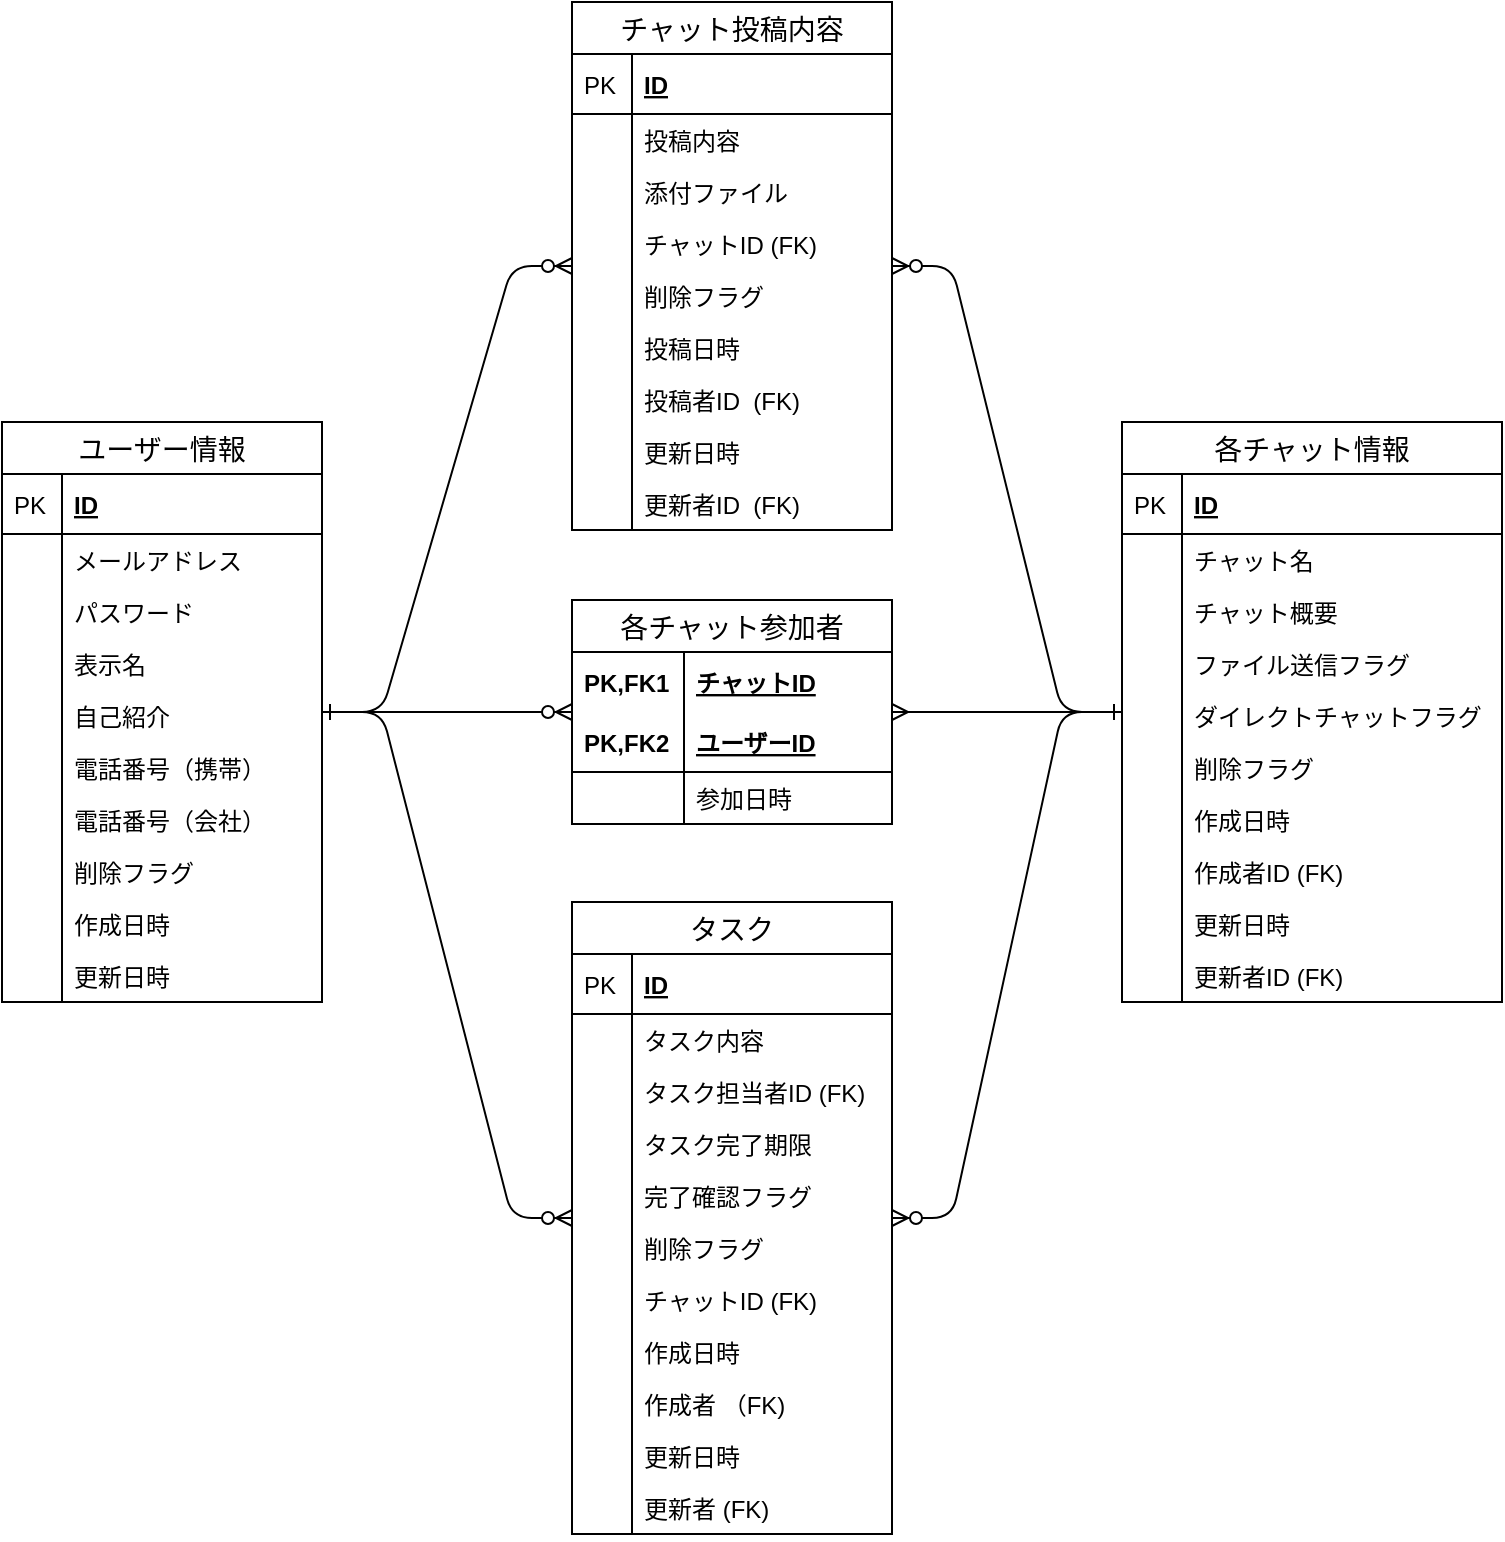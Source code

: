 <mxfile version="13.1.3">
    <diagram id="6hGFLwfOUW9BJ-s0fimq" name="Page-1">
        <mxGraphModel dx="1056" dy="800" grid="1" gridSize="10" guides="1" tooltips="1" connect="1" arrows="1" fold="1" page="1" pageScale="1" pageWidth="1169" pageHeight="827" math="0" shadow="0">
            <root>
                <mxCell id="0"/>
                <mxCell id="1" parent="0"/>
                <mxCell id="72" value="" style="edgeStyle=entityRelationEdgeStyle;fontSize=12;html=1;endArrow=ERzeroToMany;startArrow=ERone;startFill=0;" parent="1" source="173" target="118" edge="1">
                    <mxGeometry width="100" height="100" relative="1" as="geometry">
                        <mxPoint x="190" y="390" as="sourcePoint"/>
                        <mxPoint x="295" y="377" as="targetPoint"/>
                    </mxGeometry>
                </mxCell>
                <mxCell id="103" value="" style="edgeStyle=entityRelationEdgeStyle;fontSize=12;html=1;endArrow=ERone;startArrow=ERmany;endFill=0;startFill=0;" parent="1" source="118" target="196" edge="1">
                    <mxGeometry width="100" height="100" relative="1" as="geometry">
                        <mxPoint x="445" y="377" as="sourcePoint"/>
                        <mxPoint x="600" y="390" as="targetPoint"/>
                    </mxGeometry>
                </mxCell>
                <mxCell id="104" value="" style="edgeStyle=entityRelationEdgeStyle;fontSize=12;html=1;endArrow=ERone;startArrow=ERzeroToMany;endFill=0;startFill=1;" parent="1" source="150" target="196" edge="1">
                    <mxGeometry width="100" height="100" relative="1" as="geometry">
                        <mxPoint x="444" y="603" as="sourcePoint"/>
                        <mxPoint x="600" y="390" as="targetPoint"/>
                    </mxGeometry>
                </mxCell>
                <mxCell id="107" value="" style="edgeStyle=entityRelationEdgeStyle;fontSize=12;html=1;endArrow=ERzeroToMany;startArrow=ERone;startFill=0;" parent="1" source="173" target="221" edge="1">
                    <mxGeometry width="100" height="100" relative="1" as="geometry">
                        <mxPoint x="190" y="390" as="sourcePoint"/>
                        <mxPoint x="290" y="167" as="targetPoint"/>
                    </mxGeometry>
                </mxCell>
                <mxCell id="108" value="" style="edgeStyle=entityRelationEdgeStyle;fontSize=12;html=1;endArrow=ERzeroToMany;startArrow=ERone;startFill=0;" parent="1" source="173" target="150" edge="1">
                    <mxGeometry width="100" height="100" relative="1" as="geometry">
                        <mxPoint x="190" y="390" as="sourcePoint"/>
                        <mxPoint x="294" y="603" as="targetPoint"/>
                    </mxGeometry>
                </mxCell>
                <mxCell id="115" value="" style="edgeStyle=entityRelationEdgeStyle;fontSize=12;html=1;endArrow=ERone;startArrow=ERzeroToMany;endFill=0;startFill=1;" parent="1" source="221" target="196" edge="1">
                    <mxGeometry width="100" height="100" relative="1" as="geometry">
                        <mxPoint x="445" y="167" as="sourcePoint"/>
                        <mxPoint x="600" y="390" as="targetPoint"/>
                    </mxGeometry>
                </mxCell>
                <mxCell id="118" value="各チャット参加者" style="swimlane;fontStyle=0;childLayout=stackLayout;horizontal=1;startSize=26;horizontalStack=0;resizeParent=1;resizeParentMax=0;resizeLast=0;collapsible=1;marginBottom=0;align=center;fontSize=14;" vertex="1" parent="1">
                    <mxGeometry x="285" y="349" width="160" height="112" as="geometry"/>
                </mxCell>
                <mxCell id="119" value="チャットID" style="shape=partialRectangle;top=0;left=0;right=0;bottom=0;align=left;verticalAlign=middle;fillColor=none;spacingLeft=60;spacingRight=4;overflow=hidden;rotatable=0;points=[[0,0.5],[1,0.5]];portConstraint=eastwest;dropTarget=0;fontStyle=5;fontSize=12;" vertex="1" parent="118">
                    <mxGeometry y="26" width="160" height="30" as="geometry"/>
                </mxCell>
                <mxCell id="120" value="PK,FK1" style="shape=partialRectangle;fontStyle=1;top=0;left=0;bottom=0;fillColor=none;align=left;verticalAlign=middle;spacingLeft=4;spacingRight=4;overflow=hidden;rotatable=0;points=[];portConstraint=eastwest;part=1;fontSize=12;" vertex="1" connectable="0" parent="119">
                    <mxGeometry width="56" height="30" as="geometry"/>
                </mxCell>
                <mxCell id="121" value="ユーザーID" style="shape=partialRectangle;top=0;left=0;right=0;bottom=1;align=left;verticalAlign=middle;fillColor=none;spacingLeft=60;spacingRight=4;overflow=hidden;rotatable=0;points=[[0,0.5],[1,0.5]];portConstraint=eastwest;dropTarget=0;fontStyle=5;fontSize=12;" vertex="1" parent="118">
                    <mxGeometry y="56" width="160" height="30" as="geometry"/>
                </mxCell>
                <mxCell id="122" value="PK,FK2" style="shape=partialRectangle;fontStyle=1;top=0;left=0;bottom=0;fillColor=none;align=left;verticalAlign=middle;spacingLeft=4;spacingRight=4;overflow=hidden;rotatable=0;points=[];portConstraint=eastwest;part=1;fontSize=12;" vertex="1" connectable="0" parent="121">
                    <mxGeometry width="56" height="30" as="geometry"/>
                </mxCell>
                <mxCell id="123" value="参加日時" style="shape=partialRectangle;top=0;left=0;right=0;bottom=0;align=left;verticalAlign=top;fillColor=none;spacingLeft=60;spacingRight=4;overflow=hidden;rotatable=0;points=[[0,0.5],[1,0.5]];portConstraint=eastwest;dropTarget=0;fontSize=12;" vertex="1" parent="118">
                    <mxGeometry y="86" width="160" height="26" as="geometry"/>
                </mxCell>
                <mxCell id="124" value="" style="shape=partialRectangle;top=0;left=0;bottom=0;fillColor=none;align=left;verticalAlign=top;spacingLeft=4;spacingRight=4;overflow=hidden;rotatable=0;points=[];portConstraint=eastwest;part=1;fontSize=12;" vertex="1" connectable="0" parent="123">
                    <mxGeometry width="56" height="26" as="geometry"/>
                </mxCell>
                <mxCell id="173" value="ユーザー情報" style="swimlane;fontStyle=0;childLayout=stackLayout;horizontal=1;startSize=26;horizontalStack=0;resizeParent=1;resizeParentMax=0;resizeLast=0;collapsible=1;marginBottom=0;align=center;fontSize=14;" vertex="1" parent="1">
                    <mxGeometry y="260" width="160" height="290" as="geometry"/>
                </mxCell>
                <mxCell id="174" value="ID" style="shape=partialRectangle;top=0;left=0;right=0;bottom=1;align=left;verticalAlign=middle;fillColor=none;spacingLeft=34;spacingRight=4;overflow=hidden;rotatable=0;points=[[0,0.5],[1,0.5]];portConstraint=eastwest;dropTarget=0;fontStyle=5;fontSize=12;" vertex="1" parent="173">
                    <mxGeometry y="26" width="160" height="30" as="geometry"/>
                </mxCell>
                <mxCell id="175" value="PK" style="shape=partialRectangle;top=0;left=0;bottom=0;fillColor=none;align=left;verticalAlign=middle;spacingLeft=4;spacingRight=4;overflow=hidden;rotatable=0;points=[];portConstraint=eastwest;part=1;fontSize=12;" vertex="1" connectable="0" parent="174">
                    <mxGeometry width="30" height="30" as="geometry"/>
                </mxCell>
                <mxCell id="176" value="メールアドレス" style="shape=partialRectangle;top=0;left=0;right=0;bottom=0;align=left;verticalAlign=top;fillColor=none;spacingLeft=34;spacingRight=4;overflow=hidden;rotatable=0;points=[[0,0.5],[1,0.5]];portConstraint=eastwest;dropTarget=0;fontSize=12;" vertex="1" parent="173">
                    <mxGeometry y="56" width="160" height="26" as="geometry"/>
                </mxCell>
                <mxCell id="177" value="" style="shape=partialRectangle;top=0;left=0;bottom=0;fillColor=none;align=left;verticalAlign=top;spacingLeft=4;spacingRight=4;overflow=hidden;rotatable=0;points=[];portConstraint=eastwest;part=1;fontSize=12;" vertex="1" connectable="0" parent="176">
                    <mxGeometry width="30" height="26" as="geometry"/>
                </mxCell>
                <mxCell id="178" value="パスワード" style="shape=partialRectangle;top=0;left=0;right=0;bottom=0;align=left;verticalAlign=top;fillColor=none;spacingLeft=34;spacingRight=4;overflow=hidden;rotatable=0;points=[[0,0.5],[1,0.5]];portConstraint=eastwest;dropTarget=0;fontSize=12;" vertex="1" parent="173">
                    <mxGeometry y="82" width="160" height="26" as="geometry"/>
                </mxCell>
                <mxCell id="179" value="" style="shape=partialRectangle;top=0;left=0;bottom=0;fillColor=none;align=left;verticalAlign=top;spacingLeft=4;spacingRight=4;overflow=hidden;rotatable=0;points=[];portConstraint=eastwest;part=1;fontSize=12;" vertex="1" connectable="0" parent="178">
                    <mxGeometry width="30" height="26" as="geometry"/>
                </mxCell>
                <mxCell id="180" value="表示名" style="shape=partialRectangle;top=0;left=0;right=0;bottom=0;align=left;verticalAlign=top;fillColor=none;spacingLeft=34;spacingRight=4;overflow=hidden;rotatable=0;points=[[0,0.5],[1,0.5]];portConstraint=eastwest;dropTarget=0;fontSize=12;" vertex="1" parent="173">
                    <mxGeometry y="108" width="160" height="26" as="geometry"/>
                </mxCell>
                <mxCell id="181" value="" style="shape=partialRectangle;top=0;left=0;bottom=0;fillColor=none;align=left;verticalAlign=top;spacingLeft=4;spacingRight=4;overflow=hidden;rotatable=0;points=[];portConstraint=eastwest;part=1;fontSize=12;" vertex="1" connectable="0" parent="180">
                    <mxGeometry width="30" height="26" as="geometry"/>
                </mxCell>
                <mxCell id="184" value="自己紹介" style="shape=partialRectangle;top=0;left=0;right=0;bottom=0;align=left;verticalAlign=top;fillColor=none;spacingLeft=34;spacingRight=4;overflow=hidden;rotatable=0;points=[[0,0.5],[1,0.5]];portConstraint=eastwest;dropTarget=0;fontSize=12;" vertex="1" parent="173">
                    <mxGeometry y="134" width="160" height="26" as="geometry"/>
                </mxCell>
                <mxCell id="185" value="" style="shape=partialRectangle;top=0;left=0;bottom=0;fillColor=none;align=left;verticalAlign=top;spacingLeft=4;spacingRight=4;overflow=hidden;rotatable=0;points=[];portConstraint=eastwest;part=1;fontSize=12;" vertex="1" connectable="0" parent="184">
                    <mxGeometry width="30" height="26" as="geometry"/>
                </mxCell>
                <mxCell id="186" value="電話番号（携帯）" style="shape=partialRectangle;top=0;left=0;right=0;bottom=0;align=left;verticalAlign=top;fillColor=none;spacingLeft=34;spacingRight=4;overflow=hidden;rotatable=0;points=[[0,0.5],[1,0.5]];portConstraint=eastwest;dropTarget=0;fontSize=12;" vertex="1" parent="173">
                    <mxGeometry y="160" width="160" height="26" as="geometry"/>
                </mxCell>
                <mxCell id="187" value="" style="shape=partialRectangle;top=0;left=0;bottom=0;fillColor=none;align=left;verticalAlign=top;spacingLeft=4;spacingRight=4;overflow=hidden;rotatable=0;points=[];portConstraint=eastwest;part=1;fontSize=12;" vertex="1" connectable="0" parent="186">
                    <mxGeometry width="30" height="26" as="geometry"/>
                </mxCell>
                <mxCell id="188" value="電話番号（会社）" style="shape=partialRectangle;top=0;left=0;right=0;bottom=0;align=left;verticalAlign=top;fillColor=none;spacingLeft=34;spacingRight=4;overflow=hidden;rotatable=0;points=[[0,0.5],[1,0.5]];portConstraint=eastwest;dropTarget=0;fontSize=12;" vertex="1" parent="173">
                    <mxGeometry y="186" width="160" height="26" as="geometry"/>
                </mxCell>
                <mxCell id="189" value="" style="shape=partialRectangle;top=0;left=0;bottom=0;fillColor=none;align=left;verticalAlign=top;spacingLeft=4;spacingRight=4;overflow=hidden;rotatable=0;points=[];portConstraint=eastwest;part=1;fontSize=12;" vertex="1" connectable="0" parent="188">
                    <mxGeometry width="30" height="26" as="geometry"/>
                </mxCell>
                <mxCell id="190" value="削除フラグ" style="shape=partialRectangle;top=0;left=0;right=0;bottom=0;align=left;verticalAlign=top;fillColor=none;spacingLeft=34;spacingRight=4;overflow=hidden;rotatable=0;points=[[0,0.5],[1,0.5]];portConstraint=eastwest;dropTarget=0;fontSize=12;" vertex="1" parent="173">
                    <mxGeometry y="212" width="160" height="26" as="geometry"/>
                </mxCell>
                <mxCell id="191" value="" style="shape=partialRectangle;top=0;left=0;bottom=0;fillColor=none;align=left;verticalAlign=top;spacingLeft=4;spacingRight=4;overflow=hidden;rotatable=0;points=[];portConstraint=eastwest;part=1;fontSize=12;" vertex="1" connectable="0" parent="190">
                    <mxGeometry width="30" height="26" as="geometry"/>
                </mxCell>
                <mxCell id="192" value="作成日時" style="shape=partialRectangle;top=0;left=0;right=0;bottom=0;align=left;verticalAlign=top;fillColor=none;spacingLeft=34;spacingRight=4;overflow=hidden;rotatable=0;points=[[0,0.5],[1,0.5]];portConstraint=eastwest;dropTarget=0;fontSize=12;" vertex="1" parent="173">
                    <mxGeometry y="238" width="160" height="26" as="geometry"/>
                </mxCell>
                <mxCell id="193" value="" style="shape=partialRectangle;top=0;left=0;bottom=0;fillColor=none;align=left;verticalAlign=top;spacingLeft=4;spacingRight=4;overflow=hidden;rotatable=0;points=[];portConstraint=eastwest;part=1;fontSize=12;" vertex="1" connectable="0" parent="192">
                    <mxGeometry width="30" height="26" as="geometry"/>
                </mxCell>
                <mxCell id="194" value="更新日時" style="shape=partialRectangle;top=0;left=0;right=0;bottom=0;align=left;verticalAlign=top;fillColor=none;spacingLeft=34;spacingRight=4;overflow=hidden;rotatable=0;points=[[0,0.5],[1,0.5]];portConstraint=eastwest;dropTarget=0;fontSize=12;" vertex="1" parent="173">
                    <mxGeometry y="264" width="160" height="26" as="geometry"/>
                </mxCell>
                <mxCell id="195" value="" style="shape=partialRectangle;top=0;left=0;bottom=0;fillColor=none;align=left;verticalAlign=top;spacingLeft=4;spacingRight=4;overflow=hidden;rotatable=0;points=[];portConstraint=eastwest;part=1;fontSize=12;" vertex="1" connectable="0" parent="194">
                    <mxGeometry width="30" height="26" as="geometry"/>
                </mxCell>
                <mxCell id="196" value="各チャット情報" style="swimlane;fontStyle=0;childLayout=stackLayout;horizontal=1;startSize=26;horizontalStack=0;resizeParent=1;resizeParentMax=0;resizeLast=0;collapsible=1;marginBottom=0;align=center;fontSize=14;" vertex="1" parent="1">
                    <mxGeometry x="560" y="260" width="190" height="290" as="geometry"/>
                </mxCell>
                <mxCell id="197" value="ID" style="shape=partialRectangle;top=0;left=0;right=0;bottom=1;align=left;verticalAlign=middle;fillColor=none;spacingLeft=34;spacingRight=4;overflow=hidden;rotatable=0;points=[[0,0.5],[1,0.5]];portConstraint=eastwest;dropTarget=0;fontStyle=5;fontSize=12;" vertex="1" parent="196">
                    <mxGeometry y="26" width="190" height="30" as="geometry"/>
                </mxCell>
                <mxCell id="198" value="PK" style="shape=partialRectangle;top=0;left=0;bottom=0;fillColor=none;align=left;verticalAlign=middle;spacingLeft=4;spacingRight=4;overflow=hidden;rotatable=0;points=[];portConstraint=eastwest;part=1;fontSize=12;" vertex="1" connectable="0" parent="197">
                    <mxGeometry width="30" height="30" as="geometry"/>
                </mxCell>
                <mxCell id="199" value="チャット名" style="shape=partialRectangle;top=0;left=0;right=0;bottom=0;align=left;verticalAlign=top;fillColor=none;spacingLeft=34;spacingRight=4;overflow=hidden;rotatable=0;points=[[0,0.5],[1,0.5]];portConstraint=eastwest;dropTarget=0;fontSize=12;" vertex="1" parent="196">
                    <mxGeometry y="56" width="190" height="26" as="geometry"/>
                </mxCell>
                <mxCell id="200" value="" style="shape=partialRectangle;top=0;left=0;bottom=0;fillColor=none;align=left;verticalAlign=top;spacingLeft=4;spacingRight=4;overflow=hidden;rotatable=0;points=[];portConstraint=eastwest;part=1;fontSize=12;" vertex="1" connectable="0" parent="199">
                    <mxGeometry width="30" height="26" as="geometry"/>
                </mxCell>
                <mxCell id="201" value="チャット概要" style="shape=partialRectangle;top=0;left=0;right=0;bottom=0;align=left;verticalAlign=top;fillColor=none;spacingLeft=34;spacingRight=4;overflow=hidden;rotatable=0;points=[[0,0.5],[1,0.5]];portConstraint=eastwest;dropTarget=0;fontSize=12;" vertex="1" parent="196">
                    <mxGeometry y="82" width="190" height="26" as="geometry"/>
                </mxCell>
                <mxCell id="202" value="" style="shape=partialRectangle;top=0;left=0;bottom=0;fillColor=none;align=left;verticalAlign=top;spacingLeft=4;spacingRight=4;overflow=hidden;rotatable=0;points=[];portConstraint=eastwest;part=1;fontSize=12;" vertex="1" connectable="0" parent="201">
                    <mxGeometry width="30" height="26" as="geometry"/>
                </mxCell>
                <mxCell id="203" value="ファイル送信フラグ" style="shape=partialRectangle;top=0;left=0;right=0;bottom=0;align=left;verticalAlign=top;fillColor=none;spacingLeft=34;spacingRight=4;overflow=hidden;rotatable=0;points=[[0,0.5],[1,0.5]];portConstraint=eastwest;dropTarget=0;fontSize=12;" vertex="1" parent="196">
                    <mxGeometry y="108" width="190" height="26" as="geometry"/>
                </mxCell>
                <mxCell id="204" value="" style="shape=partialRectangle;top=0;left=0;bottom=0;fillColor=none;align=left;verticalAlign=top;spacingLeft=4;spacingRight=4;overflow=hidden;rotatable=0;points=[];portConstraint=eastwest;part=1;fontSize=12;" vertex="1" connectable="0" parent="203">
                    <mxGeometry width="30" height="26" as="geometry"/>
                </mxCell>
                <mxCell id="207" value="ダイレクトチャットフラグ" style="shape=partialRectangle;top=0;left=0;right=0;bottom=0;align=left;verticalAlign=top;fillColor=none;spacingLeft=34;spacingRight=4;overflow=hidden;rotatable=0;points=[[0,0.5],[1,0.5]];portConstraint=eastwest;dropTarget=0;fontSize=12;" vertex="1" parent="196">
                    <mxGeometry y="134" width="190" height="26" as="geometry"/>
                </mxCell>
                <mxCell id="208" value="" style="shape=partialRectangle;top=0;left=0;bottom=0;fillColor=none;align=left;verticalAlign=top;spacingLeft=4;spacingRight=4;overflow=hidden;rotatable=0;points=[];portConstraint=eastwest;part=1;fontSize=12;" vertex="1" connectable="0" parent="207">
                    <mxGeometry width="30" height="26" as="geometry"/>
                </mxCell>
                <mxCell id="209" value="削除フラグ" style="shape=partialRectangle;top=0;left=0;right=0;bottom=0;align=left;verticalAlign=top;fillColor=none;spacingLeft=34;spacingRight=4;overflow=hidden;rotatable=0;points=[[0,0.5],[1,0.5]];portConstraint=eastwest;dropTarget=0;fontSize=12;" vertex="1" parent="196">
                    <mxGeometry y="160" width="190" height="26" as="geometry"/>
                </mxCell>
                <mxCell id="210" value="" style="shape=partialRectangle;top=0;left=0;bottom=0;fillColor=none;align=left;verticalAlign=top;spacingLeft=4;spacingRight=4;overflow=hidden;rotatable=0;points=[];portConstraint=eastwest;part=1;fontSize=12;" vertex="1" connectable="0" parent="209">
                    <mxGeometry width="30" height="26" as="geometry"/>
                </mxCell>
                <mxCell id="211" value="作成日時" style="shape=partialRectangle;top=0;left=0;right=0;bottom=0;align=left;verticalAlign=top;fillColor=none;spacingLeft=34;spacingRight=4;overflow=hidden;rotatable=0;points=[[0,0.5],[1,0.5]];portConstraint=eastwest;dropTarget=0;fontSize=12;" vertex="1" parent="196">
                    <mxGeometry y="186" width="190" height="26" as="geometry"/>
                </mxCell>
                <mxCell id="212" value="" style="shape=partialRectangle;top=0;left=0;bottom=0;fillColor=none;align=left;verticalAlign=top;spacingLeft=4;spacingRight=4;overflow=hidden;rotatable=0;points=[];portConstraint=eastwest;part=1;fontSize=12;" vertex="1" connectable="0" parent="211">
                    <mxGeometry width="30" height="26" as="geometry"/>
                </mxCell>
                <mxCell id="215" value="作成者ID (FK)" style="shape=partialRectangle;top=0;left=0;right=0;bottom=0;align=left;verticalAlign=top;fillColor=none;spacingLeft=34;spacingRight=4;overflow=hidden;rotatable=0;points=[[0,0.5],[1,0.5]];portConstraint=eastwest;dropTarget=0;fontSize=12;" vertex="1" parent="196">
                    <mxGeometry y="212" width="190" height="26" as="geometry"/>
                </mxCell>
                <mxCell id="216" value="" style="shape=partialRectangle;top=0;left=0;bottom=0;fillColor=none;align=left;verticalAlign=top;spacingLeft=4;spacingRight=4;overflow=hidden;rotatable=0;points=[];portConstraint=eastwest;part=1;fontSize=12;" vertex="1" connectable="0" parent="215">
                    <mxGeometry width="30" height="26" as="geometry"/>
                </mxCell>
                <mxCell id="217" value="更新日時" style="shape=partialRectangle;top=0;left=0;right=0;bottom=0;align=left;verticalAlign=top;fillColor=none;spacingLeft=34;spacingRight=4;overflow=hidden;rotatable=0;points=[[0,0.5],[1,0.5]];portConstraint=eastwest;dropTarget=0;fontSize=12;" vertex="1" parent="196">
                    <mxGeometry y="238" width="190" height="26" as="geometry"/>
                </mxCell>
                <mxCell id="218" value="" style="shape=partialRectangle;top=0;left=0;bottom=0;fillColor=none;align=left;verticalAlign=top;spacingLeft=4;spacingRight=4;overflow=hidden;rotatable=0;points=[];portConstraint=eastwest;part=1;fontSize=12;" vertex="1" connectable="0" parent="217">
                    <mxGeometry width="30" height="26" as="geometry"/>
                </mxCell>
                <mxCell id="219" value="更新者ID (FK)" style="shape=partialRectangle;top=0;left=0;right=0;bottom=0;align=left;verticalAlign=top;fillColor=none;spacingLeft=34;spacingRight=4;overflow=hidden;rotatable=0;points=[[0,0.5],[1,0.5]];portConstraint=eastwest;dropTarget=0;fontSize=12;" vertex="1" parent="196">
                    <mxGeometry y="264" width="190" height="26" as="geometry"/>
                </mxCell>
                <mxCell id="220" value="" style="shape=partialRectangle;top=0;left=0;bottom=0;fillColor=none;align=left;verticalAlign=top;spacingLeft=4;spacingRight=4;overflow=hidden;rotatable=0;points=[];portConstraint=eastwest;part=1;fontSize=12;" vertex="1" connectable="0" parent="219">
                    <mxGeometry width="30" height="26" as="geometry"/>
                </mxCell>
                <mxCell id="221" value="チャット投稿内容" style="swimlane;fontStyle=0;childLayout=stackLayout;horizontal=1;startSize=26;horizontalStack=0;resizeParent=1;resizeParentMax=0;resizeLast=0;collapsible=1;marginBottom=0;align=center;fontSize=14;" vertex="1" parent="1">
                    <mxGeometry x="285" y="50" width="160" height="264" as="geometry"/>
                </mxCell>
                <mxCell id="222" value="ID" style="shape=partialRectangle;top=0;left=0;right=0;bottom=1;align=left;verticalAlign=middle;fillColor=none;spacingLeft=34;spacingRight=4;overflow=hidden;rotatable=0;points=[[0,0.5],[1,0.5]];portConstraint=eastwest;dropTarget=0;fontStyle=5;fontSize=12;" vertex="1" parent="221">
                    <mxGeometry y="26" width="160" height="30" as="geometry"/>
                </mxCell>
                <mxCell id="223" value="PK" style="shape=partialRectangle;top=0;left=0;bottom=0;fillColor=none;align=left;verticalAlign=middle;spacingLeft=4;spacingRight=4;overflow=hidden;rotatable=0;points=[];portConstraint=eastwest;part=1;fontSize=12;" vertex="1" connectable="0" parent="222">
                    <mxGeometry width="30" height="30" as="geometry"/>
                </mxCell>
                <mxCell id="224" value="投稿内容" style="shape=partialRectangle;top=0;left=0;right=0;bottom=0;align=left;verticalAlign=top;fillColor=none;spacingLeft=34;spacingRight=4;overflow=hidden;rotatable=0;points=[[0,0.5],[1,0.5]];portConstraint=eastwest;dropTarget=0;fontSize=12;" vertex="1" parent="221">
                    <mxGeometry y="56" width="160" height="26" as="geometry"/>
                </mxCell>
                <mxCell id="225" value="" style="shape=partialRectangle;top=0;left=0;bottom=0;fillColor=none;align=left;verticalAlign=top;spacingLeft=4;spacingRight=4;overflow=hidden;rotatable=0;points=[];portConstraint=eastwest;part=1;fontSize=12;" vertex="1" connectable="0" parent="224">
                    <mxGeometry width="30" height="26" as="geometry"/>
                </mxCell>
                <mxCell id="226" value="添付ファイル" style="shape=partialRectangle;top=0;left=0;right=0;bottom=0;align=left;verticalAlign=top;fillColor=none;spacingLeft=34;spacingRight=4;overflow=hidden;rotatable=0;points=[[0,0.5],[1,0.5]];portConstraint=eastwest;dropTarget=0;fontSize=12;" vertex="1" parent="221">
                    <mxGeometry y="82" width="160" height="26" as="geometry"/>
                </mxCell>
                <mxCell id="227" value="" style="shape=partialRectangle;top=0;left=0;bottom=0;fillColor=none;align=left;verticalAlign=top;spacingLeft=4;spacingRight=4;overflow=hidden;rotatable=0;points=[];portConstraint=eastwest;part=1;fontSize=12;" vertex="1" connectable="0" parent="226">
                    <mxGeometry width="30" height="26" as="geometry"/>
                </mxCell>
                <mxCell id="228" value="チャットID (FK)" style="shape=partialRectangle;top=0;left=0;right=0;bottom=0;align=left;verticalAlign=top;fillColor=none;spacingLeft=34;spacingRight=4;overflow=hidden;rotatable=0;points=[[0,0.5],[1,0.5]];portConstraint=eastwest;dropTarget=0;fontSize=12;" vertex="1" parent="221">
                    <mxGeometry y="108" width="160" height="26" as="geometry"/>
                </mxCell>
                <mxCell id="229" value="" style="shape=partialRectangle;top=0;left=0;bottom=0;fillColor=none;align=left;verticalAlign=top;spacingLeft=4;spacingRight=4;overflow=hidden;rotatable=0;points=[];portConstraint=eastwest;part=1;fontSize=12;" vertex="1" connectable="0" parent="228">
                    <mxGeometry width="30" height="26" as="geometry"/>
                </mxCell>
                <mxCell id="232" value="削除フラグ" style="shape=partialRectangle;top=0;left=0;right=0;bottom=0;align=left;verticalAlign=top;fillColor=none;spacingLeft=34;spacingRight=4;overflow=hidden;rotatable=0;points=[[0,0.5],[1,0.5]];portConstraint=eastwest;dropTarget=0;fontSize=12;" vertex="1" parent="221">
                    <mxGeometry y="134" width="160" height="26" as="geometry"/>
                </mxCell>
                <mxCell id="233" value="" style="shape=partialRectangle;top=0;left=0;bottom=0;fillColor=none;align=left;verticalAlign=top;spacingLeft=4;spacingRight=4;overflow=hidden;rotatable=0;points=[];portConstraint=eastwest;part=1;fontSize=12;" vertex="1" connectable="0" parent="232">
                    <mxGeometry width="30" height="26" as="geometry"/>
                </mxCell>
                <mxCell id="234" value="投稿日時" style="shape=partialRectangle;top=0;left=0;right=0;bottom=0;align=left;verticalAlign=top;fillColor=none;spacingLeft=34;spacingRight=4;overflow=hidden;rotatable=0;points=[[0,0.5],[1,0.5]];portConstraint=eastwest;dropTarget=0;fontSize=12;" vertex="1" parent="221">
                    <mxGeometry y="160" width="160" height="26" as="geometry"/>
                </mxCell>
                <mxCell id="235" value="" style="shape=partialRectangle;top=0;left=0;bottom=0;fillColor=none;align=left;verticalAlign=top;spacingLeft=4;spacingRight=4;overflow=hidden;rotatable=0;points=[];portConstraint=eastwest;part=1;fontSize=12;" vertex="1" connectable="0" parent="234">
                    <mxGeometry width="30" height="26" as="geometry"/>
                </mxCell>
                <mxCell id="236" value="投稿者ID  (FK)" style="shape=partialRectangle;top=0;left=0;right=0;bottom=0;align=left;verticalAlign=top;fillColor=none;spacingLeft=34;spacingRight=4;overflow=hidden;rotatable=0;points=[[0,0.5],[1,0.5]];portConstraint=eastwest;dropTarget=0;fontSize=12;" vertex="1" parent="221">
                    <mxGeometry y="186" width="160" height="26" as="geometry"/>
                </mxCell>
                <mxCell id="237" value="" style="shape=partialRectangle;top=0;left=0;bottom=0;fillColor=none;align=left;verticalAlign=top;spacingLeft=4;spacingRight=4;overflow=hidden;rotatable=0;points=[];portConstraint=eastwest;part=1;fontSize=12;" vertex="1" connectable="0" parent="236">
                    <mxGeometry width="30" height="26" as="geometry"/>
                </mxCell>
                <mxCell id="238" value="更新日時" style="shape=partialRectangle;top=0;left=0;right=0;bottom=0;align=left;verticalAlign=top;fillColor=none;spacingLeft=34;spacingRight=4;overflow=hidden;rotatable=0;points=[[0,0.5],[1,0.5]];portConstraint=eastwest;dropTarget=0;fontSize=12;" vertex="1" parent="221">
                    <mxGeometry y="212" width="160" height="26" as="geometry"/>
                </mxCell>
                <mxCell id="239" value="" style="shape=partialRectangle;top=0;left=0;bottom=0;fillColor=none;align=left;verticalAlign=top;spacingLeft=4;spacingRight=4;overflow=hidden;rotatable=0;points=[];portConstraint=eastwest;part=1;fontSize=12;" vertex="1" connectable="0" parent="238">
                    <mxGeometry width="30" height="26" as="geometry"/>
                </mxCell>
                <mxCell id="242" value="更新者ID  (FK)" style="shape=partialRectangle;top=0;left=0;right=0;bottom=0;align=left;verticalAlign=top;fillColor=none;spacingLeft=34;spacingRight=4;overflow=hidden;rotatable=0;points=[[0,0.5],[1,0.5]];portConstraint=eastwest;dropTarget=0;fontSize=12;" vertex="1" parent="221">
                    <mxGeometry y="238" width="160" height="26" as="geometry"/>
                </mxCell>
                <mxCell id="243" value="" style="shape=partialRectangle;top=0;left=0;bottom=0;fillColor=none;align=left;verticalAlign=top;spacingLeft=4;spacingRight=4;overflow=hidden;rotatable=0;points=[];portConstraint=eastwest;part=1;fontSize=12;" vertex="1" connectable="0" parent="242">
                    <mxGeometry width="30" height="26" as="geometry"/>
                </mxCell>
                <mxCell id="150" value="タスク" style="swimlane;fontStyle=0;childLayout=stackLayout;horizontal=1;startSize=26;horizontalStack=0;resizeParent=1;resizeParentMax=0;resizeLast=0;collapsible=1;marginBottom=0;align=center;fontSize=14;" vertex="1" parent="1">
                    <mxGeometry x="285" y="500" width="160" height="316" as="geometry"/>
                </mxCell>
                <mxCell id="151" value="ID" style="shape=partialRectangle;top=0;left=0;right=0;bottom=1;align=left;verticalAlign=middle;fillColor=none;spacingLeft=34;spacingRight=4;overflow=hidden;rotatable=0;points=[[0,0.5],[1,0.5]];portConstraint=eastwest;dropTarget=0;fontStyle=5;fontSize=12;" vertex="1" parent="150">
                    <mxGeometry y="26" width="160" height="30" as="geometry"/>
                </mxCell>
                <mxCell id="152" value="PK" style="shape=partialRectangle;top=0;left=0;bottom=0;fillColor=none;align=left;verticalAlign=middle;spacingLeft=4;spacingRight=4;overflow=hidden;rotatable=0;points=[];portConstraint=eastwest;part=1;fontSize=12;" vertex="1" connectable="0" parent="151">
                    <mxGeometry width="30" height="30" as="geometry"/>
                </mxCell>
                <mxCell id="153" value="タスク内容" style="shape=partialRectangle;top=0;left=0;right=0;bottom=0;align=left;verticalAlign=top;fillColor=none;spacingLeft=34;spacingRight=4;overflow=hidden;rotatable=0;points=[[0,0.5],[1,0.5]];portConstraint=eastwest;dropTarget=0;fontSize=12;" vertex="1" parent="150">
                    <mxGeometry y="56" width="160" height="26" as="geometry"/>
                </mxCell>
                <mxCell id="154" value="" style="shape=partialRectangle;top=0;left=0;bottom=0;fillColor=none;align=left;verticalAlign=top;spacingLeft=4;spacingRight=4;overflow=hidden;rotatable=0;points=[];portConstraint=eastwest;part=1;fontSize=12;" vertex="1" connectable="0" parent="153">
                    <mxGeometry width="30" height="26" as="geometry"/>
                </mxCell>
                <mxCell id="155" value="タスク担当者ID (FK)" style="shape=partialRectangle;top=0;left=0;right=0;bottom=0;align=left;verticalAlign=top;fillColor=none;spacingLeft=34;spacingRight=4;overflow=hidden;rotatable=0;points=[[0,0.5],[1,0.5]];portConstraint=eastwest;dropTarget=0;fontSize=12;" vertex="1" parent="150">
                    <mxGeometry y="82" width="160" height="26" as="geometry"/>
                </mxCell>
                <mxCell id="156" value="" style="shape=partialRectangle;top=0;left=0;bottom=0;fillColor=none;align=left;verticalAlign=top;spacingLeft=4;spacingRight=4;overflow=hidden;rotatable=0;points=[];portConstraint=eastwest;part=1;fontSize=12;" vertex="1" connectable="0" parent="155">
                    <mxGeometry width="30" height="26" as="geometry"/>
                </mxCell>
                <mxCell id="157" value="タスク完了期限" style="shape=partialRectangle;top=0;left=0;right=0;bottom=0;align=left;verticalAlign=top;fillColor=none;spacingLeft=34;spacingRight=4;overflow=hidden;rotatable=0;points=[[0,0.5],[1,0.5]];portConstraint=eastwest;dropTarget=0;fontSize=12;" vertex="1" parent="150">
                    <mxGeometry y="108" width="160" height="26" as="geometry"/>
                </mxCell>
                <mxCell id="158" value="" style="shape=partialRectangle;top=0;left=0;bottom=0;fillColor=none;align=left;verticalAlign=top;spacingLeft=4;spacingRight=4;overflow=hidden;rotatable=0;points=[];portConstraint=eastwest;part=1;fontSize=12;" vertex="1" connectable="0" parent="157">
                    <mxGeometry width="30" height="26" as="geometry"/>
                </mxCell>
                <mxCell id="159" value="完了確認フラグ" style="shape=partialRectangle;top=0;left=0;right=0;bottom=0;align=left;verticalAlign=top;fillColor=none;spacingLeft=34;spacingRight=4;overflow=hidden;rotatable=0;points=[[0,0.5],[1,0.5]];portConstraint=eastwest;dropTarget=0;fontSize=12;" vertex="1" parent="150">
                    <mxGeometry y="134" width="160" height="26" as="geometry"/>
                </mxCell>
                <mxCell id="160" value="" style="shape=partialRectangle;top=0;left=0;bottom=0;fillColor=none;align=left;verticalAlign=top;spacingLeft=4;spacingRight=4;overflow=hidden;rotatable=0;points=[];portConstraint=eastwest;part=1;fontSize=12;" vertex="1" connectable="0" parent="159">
                    <mxGeometry width="30" height="26" as="geometry"/>
                </mxCell>
                <mxCell id="161" value="削除フラグ" style="shape=partialRectangle;top=0;left=0;right=0;bottom=0;align=left;verticalAlign=top;fillColor=none;spacingLeft=34;spacingRight=4;overflow=hidden;rotatable=0;points=[[0,0.5],[1,0.5]];portConstraint=eastwest;dropTarget=0;fontSize=12;" vertex="1" parent="150">
                    <mxGeometry y="160" width="160" height="26" as="geometry"/>
                </mxCell>
                <mxCell id="162" value="" style="shape=partialRectangle;top=0;left=0;bottom=0;fillColor=none;align=left;verticalAlign=top;spacingLeft=4;spacingRight=4;overflow=hidden;rotatable=0;points=[];portConstraint=eastwest;part=1;fontSize=12;" vertex="1" connectable="0" parent="161">
                    <mxGeometry width="30" height="26" as="geometry"/>
                </mxCell>
                <mxCell id="163" value="チャットID (FK)" style="shape=partialRectangle;top=0;left=0;right=0;bottom=0;align=left;verticalAlign=top;fillColor=none;spacingLeft=34;spacingRight=4;overflow=hidden;rotatable=0;points=[[0,0.5],[1,0.5]];portConstraint=eastwest;dropTarget=0;fontSize=12;" vertex="1" parent="150">
                    <mxGeometry y="186" width="160" height="26" as="geometry"/>
                </mxCell>
                <mxCell id="164" value="" style="shape=partialRectangle;top=0;left=0;bottom=0;fillColor=none;align=left;verticalAlign=top;spacingLeft=4;spacingRight=4;overflow=hidden;rotatable=0;points=[];portConstraint=eastwest;part=1;fontSize=12;" vertex="1" connectable="0" parent="163">
                    <mxGeometry width="30" height="26" as="geometry"/>
                </mxCell>
                <mxCell id="165" value="作成日時" style="shape=partialRectangle;top=0;left=0;right=0;bottom=0;align=left;verticalAlign=top;fillColor=none;spacingLeft=34;spacingRight=4;overflow=hidden;rotatable=0;points=[[0,0.5],[1,0.5]];portConstraint=eastwest;dropTarget=0;fontSize=12;" vertex="1" parent="150">
                    <mxGeometry y="212" width="160" height="26" as="geometry"/>
                </mxCell>
                <mxCell id="166" value="" style="shape=partialRectangle;top=0;left=0;bottom=0;fillColor=none;align=left;verticalAlign=top;spacingLeft=4;spacingRight=4;overflow=hidden;rotatable=0;points=[];portConstraint=eastwest;part=1;fontSize=12;" vertex="1" connectable="0" parent="165">
                    <mxGeometry width="30" height="26" as="geometry"/>
                </mxCell>
                <mxCell id="167" value="作成者 （FK)" style="shape=partialRectangle;top=0;left=0;right=0;bottom=0;align=left;verticalAlign=top;fillColor=none;spacingLeft=34;spacingRight=4;overflow=hidden;rotatable=0;points=[[0,0.5],[1,0.5]];portConstraint=eastwest;dropTarget=0;fontSize=12;" vertex="1" parent="150">
                    <mxGeometry y="238" width="160" height="26" as="geometry"/>
                </mxCell>
                <mxCell id="168" value="" style="shape=partialRectangle;top=0;left=0;bottom=0;fillColor=none;align=left;verticalAlign=top;spacingLeft=4;spacingRight=4;overflow=hidden;rotatable=0;points=[];portConstraint=eastwest;part=1;fontSize=12;" vertex="1" connectable="0" parent="167">
                    <mxGeometry width="30" height="26" as="geometry"/>
                </mxCell>
                <mxCell id="169" value="更新日時" style="shape=partialRectangle;top=0;left=0;right=0;bottom=0;align=left;verticalAlign=top;fillColor=none;spacingLeft=34;spacingRight=4;overflow=hidden;rotatable=0;points=[[0,0.5],[1,0.5]];portConstraint=eastwest;dropTarget=0;fontSize=12;" vertex="1" parent="150">
                    <mxGeometry y="264" width="160" height="26" as="geometry"/>
                </mxCell>
                <mxCell id="170" value="" style="shape=partialRectangle;top=0;left=0;bottom=0;fillColor=none;align=left;verticalAlign=top;spacingLeft=4;spacingRight=4;overflow=hidden;rotatable=0;points=[];portConstraint=eastwest;part=1;fontSize=12;" vertex="1" connectable="0" parent="169">
                    <mxGeometry width="30" height="26" as="geometry"/>
                </mxCell>
                <mxCell id="171" value="更新者 (FK)" style="shape=partialRectangle;top=0;left=0;right=0;bottom=0;align=left;verticalAlign=top;fillColor=none;spacingLeft=34;spacingRight=4;overflow=hidden;rotatable=0;points=[[0,0.5],[1,0.5]];portConstraint=eastwest;dropTarget=0;fontSize=12;" vertex="1" parent="150">
                    <mxGeometry y="290" width="160" height="26" as="geometry"/>
                </mxCell>
                <mxCell id="172" value="" style="shape=partialRectangle;top=0;left=0;bottom=0;fillColor=none;align=left;verticalAlign=top;spacingLeft=4;spacingRight=4;overflow=hidden;rotatable=0;points=[];portConstraint=eastwest;part=1;fontSize=12;" vertex="1" connectable="0" parent="171">
                    <mxGeometry width="30" height="26" as="geometry"/>
                </mxCell>
            </root>
        </mxGraphModel>
    </diagram>
</mxfile>